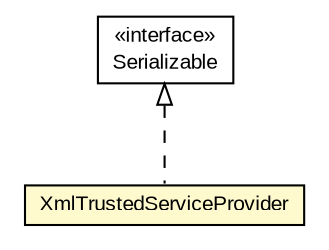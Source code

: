#!/usr/local/bin/dot
#
# Class diagram 
# Generated by UMLGraph version R5_6-24-gf6e263 (http://www.umlgraph.org/)
#

digraph G {
	edge [fontname="arial",fontsize=10,labelfontname="arial",labelfontsize=10];
	node [fontname="arial",fontsize=10,shape=plaintext];
	nodesep=0.25;
	ranksep=0.5;
	// eu.europa.esig.dss.jaxb.diagnostic.XmlTrustedServiceProvider
	c834122 [label=<<table title="eu.europa.esig.dss.jaxb.diagnostic.XmlTrustedServiceProvider" border="0" cellborder="1" cellspacing="0" cellpadding="2" port="p" bgcolor="lemonChiffon" href="./XmlTrustedServiceProvider.html">
		<tr><td><table border="0" cellspacing="0" cellpadding="1">
<tr><td align="center" balign="center"> XmlTrustedServiceProvider </td></tr>
		</table></td></tr>
		</table>>, URL="./XmlTrustedServiceProvider.html", fontname="arial", fontcolor="black", fontsize=10.0];
	//eu.europa.esig.dss.jaxb.diagnostic.XmlTrustedServiceProvider implements java.io.Serializable
	c834668:p -> c834122:p [dir=back,arrowtail=empty,style=dashed];
	// java.io.Serializable
	c834668 [label=<<table title="java.io.Serializable" border="0" cellborder="1" cellspacing="0" cellpadding="2" port="p" href="http://java.sun.com/j2se/1.4.2/docs/api/java/io/Serializable.html">
		<tr><td><table border="0" cellspacing="0" cellpadding="1">
<tr><td align="center" balign="center"> &#171;interface&#187; </td></tr>
<tr><td align="center" balign="center"> Serializable </td></tr>
		</table></td></tr>
		</table>>, URL="http://java.sun.com/j2se/1.4.2/docs/api/java/io/Serializable.html", fontname="arial", fontcolor="black", fontsize=10.0];
}

